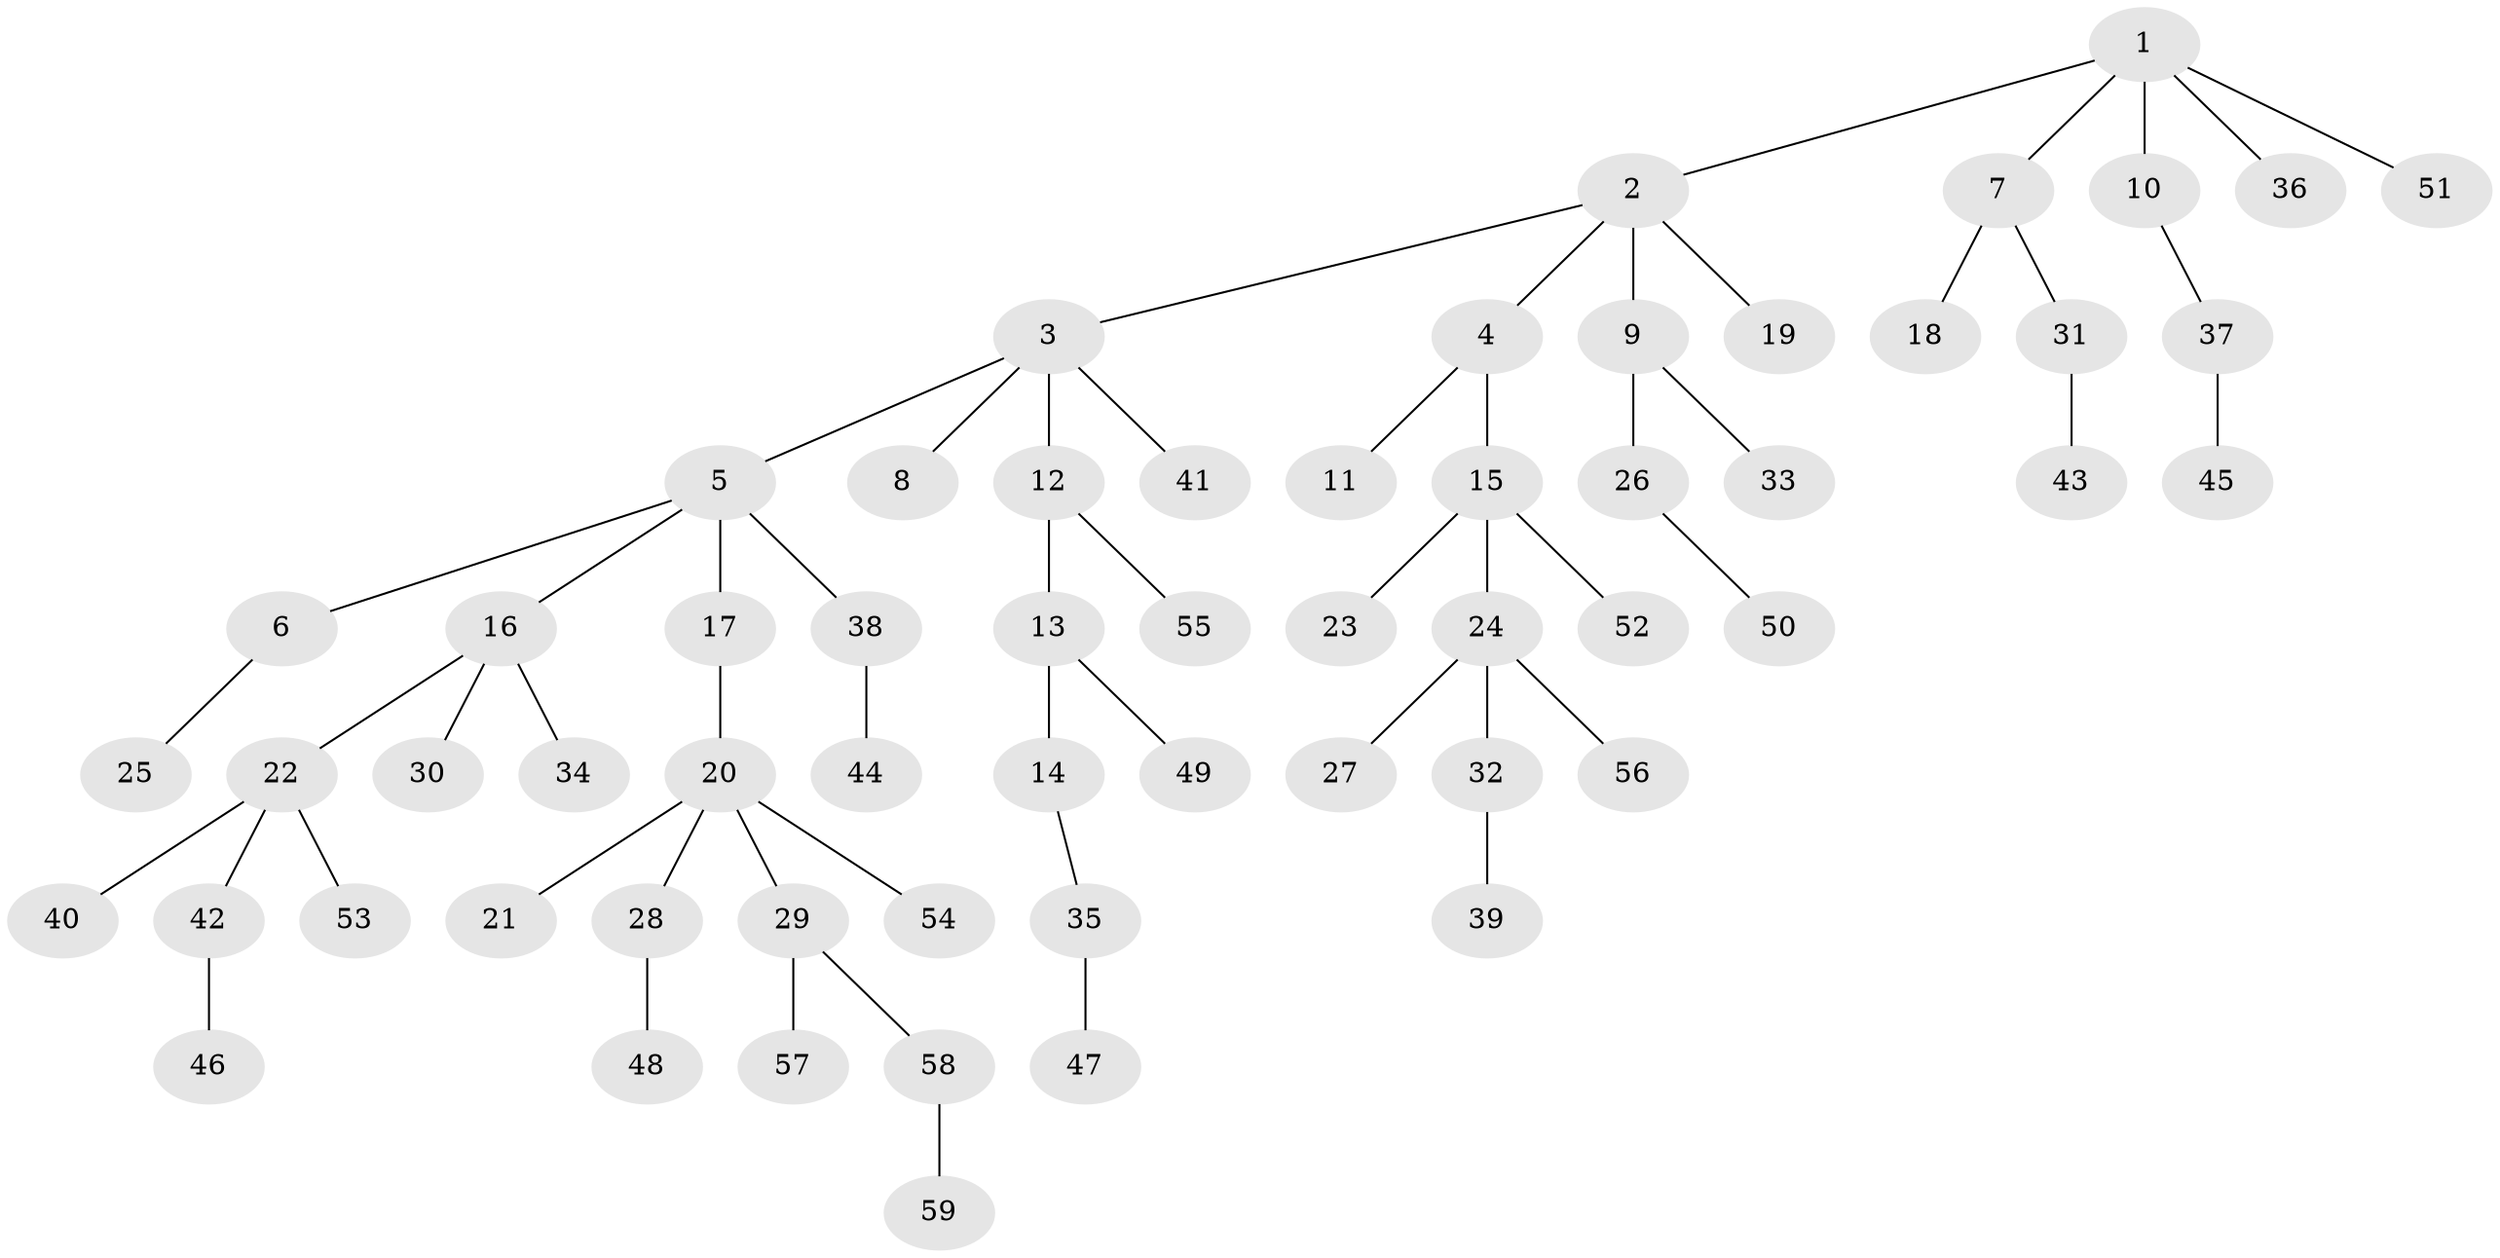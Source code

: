 // coarse degree distribution, {4: 0.09523809523809523, 2: 0.38095238095238093, 5: 0.023809523809523808, 3: 0.09523809523809523, 1: 0.40476190476190477}
// Generated by graph-tools (version 1.1) at 2025/51/03/04/25 22:51:46]
// undirected, 59 vertices, 58 edges
graph export_dot {
  node [color=gray90,style=filled];
  1;
  2;
  3;
  4;
  5;
  6;
  7;
  8;
  9;
  10;
  11;
  12;
  13;
  14;
  15;
  16;
  17;
  18;
  19;
  20;
  21;
  22;
  23;
  24;
  25;
  26;
  27;
  28;
  29;
  30;
  31;
  32;
  33;
  34;
  35;
  36;
  37;
  38;
  39;
  40;
  41;
  42;
  43;
  44;
  45;
  46;
  47;
  48;
  49;
  50;
  51;
  52;
  53;
  54;
  55;
  56;
  57;
  58;
  59;
  1 -- 2;
  1 -- 7;
  1 -- 10;
  1 -- 36;
  1 -- 51;
  2 -- 3;
  2 -- 4;
  2 -- 9;
  2 -- 19;
  3 -- 5;
  3 -- 8;
  3 -- 12;
  3 -- 41;
  4 -- 11;
  4 -- 15;
  5 -- 6;
  5 -- 16;
  5 -- 17;
  5 -- 38;
  6 -- 25;
  7 -- 18;
  7 -- 31;
  9 -- 26;
  9 -- 33;
  10 -- 37;
  12 -- 13;
  12 -- 55;
  13 -- 14;
  13 -- 49;
  14 -- 35;
  15 -- 23;
  15 -- 24;
  15 -- 52;
  16 -- 22;
  16 -- 30;
  16 -- 34;
  17 -- 20;
  20 -- 21;
  20 -- 28;
  20 -- 29;
  20 -- 54;
  22 -- 40;
  22 -- 42;
  22 -- 53;
  24 -- 27;
  24 -- 32;
  24 -- 56;
  26 -- 50;
  28 -- 48;
  29 -- 57;
  29 -- 58;
  31 -- 43;
  32 -- 39;
  35 -- 47;
  37 -- 45;
  38 -- 44;
  42 -- 46;
  58 -- 59;
}
